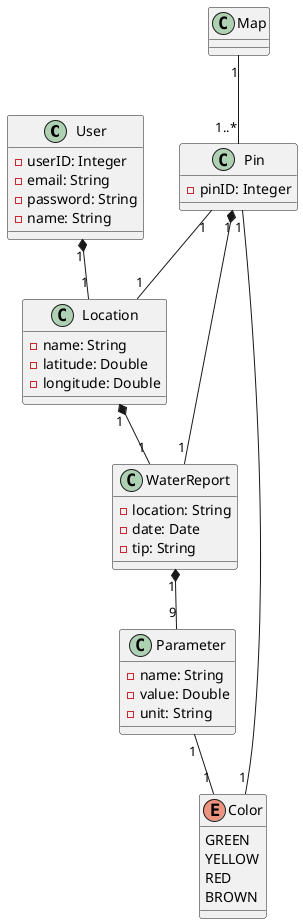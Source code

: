 @startuml

class User {
    - userID: Integer
    - email: String
    - password: String
    - name: String
    /'
    + login(email: String, password: String): boolean
    + logout(): void
    + updateProfile(name: String, email: String): void
    '/
}

class Location {
    - name: String
    - latitude: Double
    - longitude: Double
    /'
    + getName(): String
    + getLatitude(): Double
    + getLongitude(): Double
    '/
}

class WaterReport {
    - location: String
    - date: Date
    - tip: String
    /'
    + getLocation(): Location
    + getDate(): Date
    + getTip(): String
    + getParameters(): List<Parameter>
    '/
}

class Parameter {
    - name: String
    - value: Double
    - unit: String
    /'
    + getName(): String
    + getValue(): Double
    + getColor(): Color
    + getUnit(): String
    '/
}

enum Color {
    GREEN
    YELLOW
    RED
    BROWN
}

class Map {
}

class Pin {
    - pinID: Integer
    /'
    + getLatitude(): Double
    + getLongitude(): Double
    + getWaterReport(): WaterReport
    '/
}

User "1" *-- "1" Location
WaterReport "1" *-- "9" Parameter
Parameter "1" -- "1" Color
Map "1" -- "1..*" Pin
Pin "1" *-- "1" WaterReport
Pin "1" -- "1" Location
Location "1" *-- "1" WaterReport
Pin "1" -- "1" Color

@enduml
